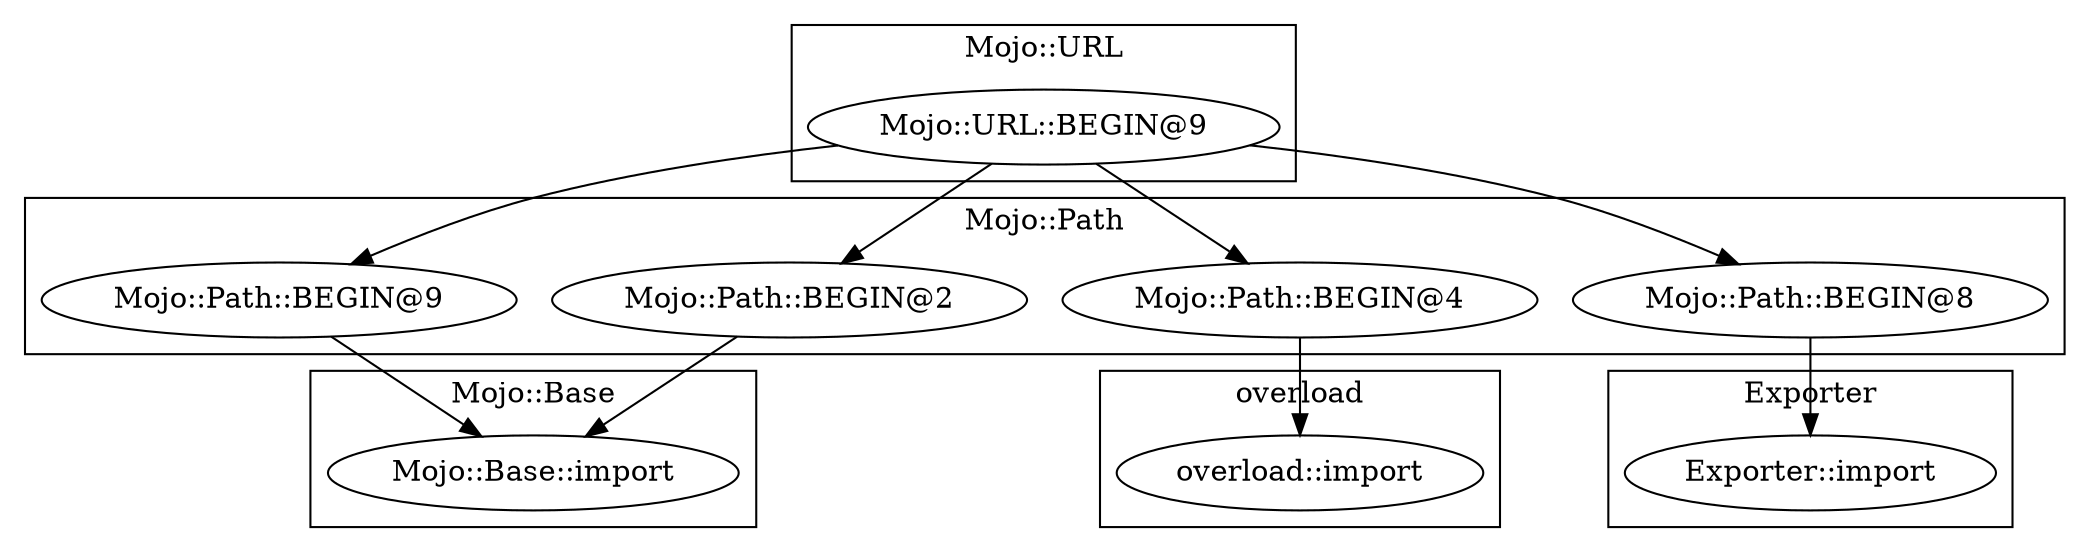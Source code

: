 digraph {
graph [overlap=false]
subgraph cluster_Mojo_Path {
	label="Mojo::Path";
	"Mojo::Path::BEGIN@2";
	"Mojo::Path::BEGIN@9";
	"Mojo::Path::BEGIN@4";
	"Mojo::Path::BEGIN@8";
}
subgraph cluster_Mojo_URL {
	label="Mojo::URL";
	"Mojo::URL::BEGIN@9";
}
subgraph cluster_Exporter {
	label="Exporter";
	"Exporter::import";
}
subgraph cluster_overload {
	label="overload";
	"overload::import";
}
subgraph cluster_Mojo_Base {
	label="Mojo::Base";
	"Mojo::Base::import";
}
"Mojo::Path::BEGIN@8" -> "Exporter::import";
"Mojo::URL::BEGIN@9" -> "Mojo::Path::BEGIN@9";
"Mojo::Path::BEGIN@9" -> "Mojo::Base::import";
"Mojo::Path::BEGIN@2" -> "Mojo::Base::import";
"Mojo::Path::BEGIN@4" -> "overload::import";
"Mojo::URL::BEGIN@9" -> "Mojo::Path::BEGIN@2";
"Mojo::URL::BEGIN@9" -> "Mojo::Path::BEGIN@4";
"Mojo::URL::BEGIN@9" -> "Mojo::Path::BEGIN@8";
}
